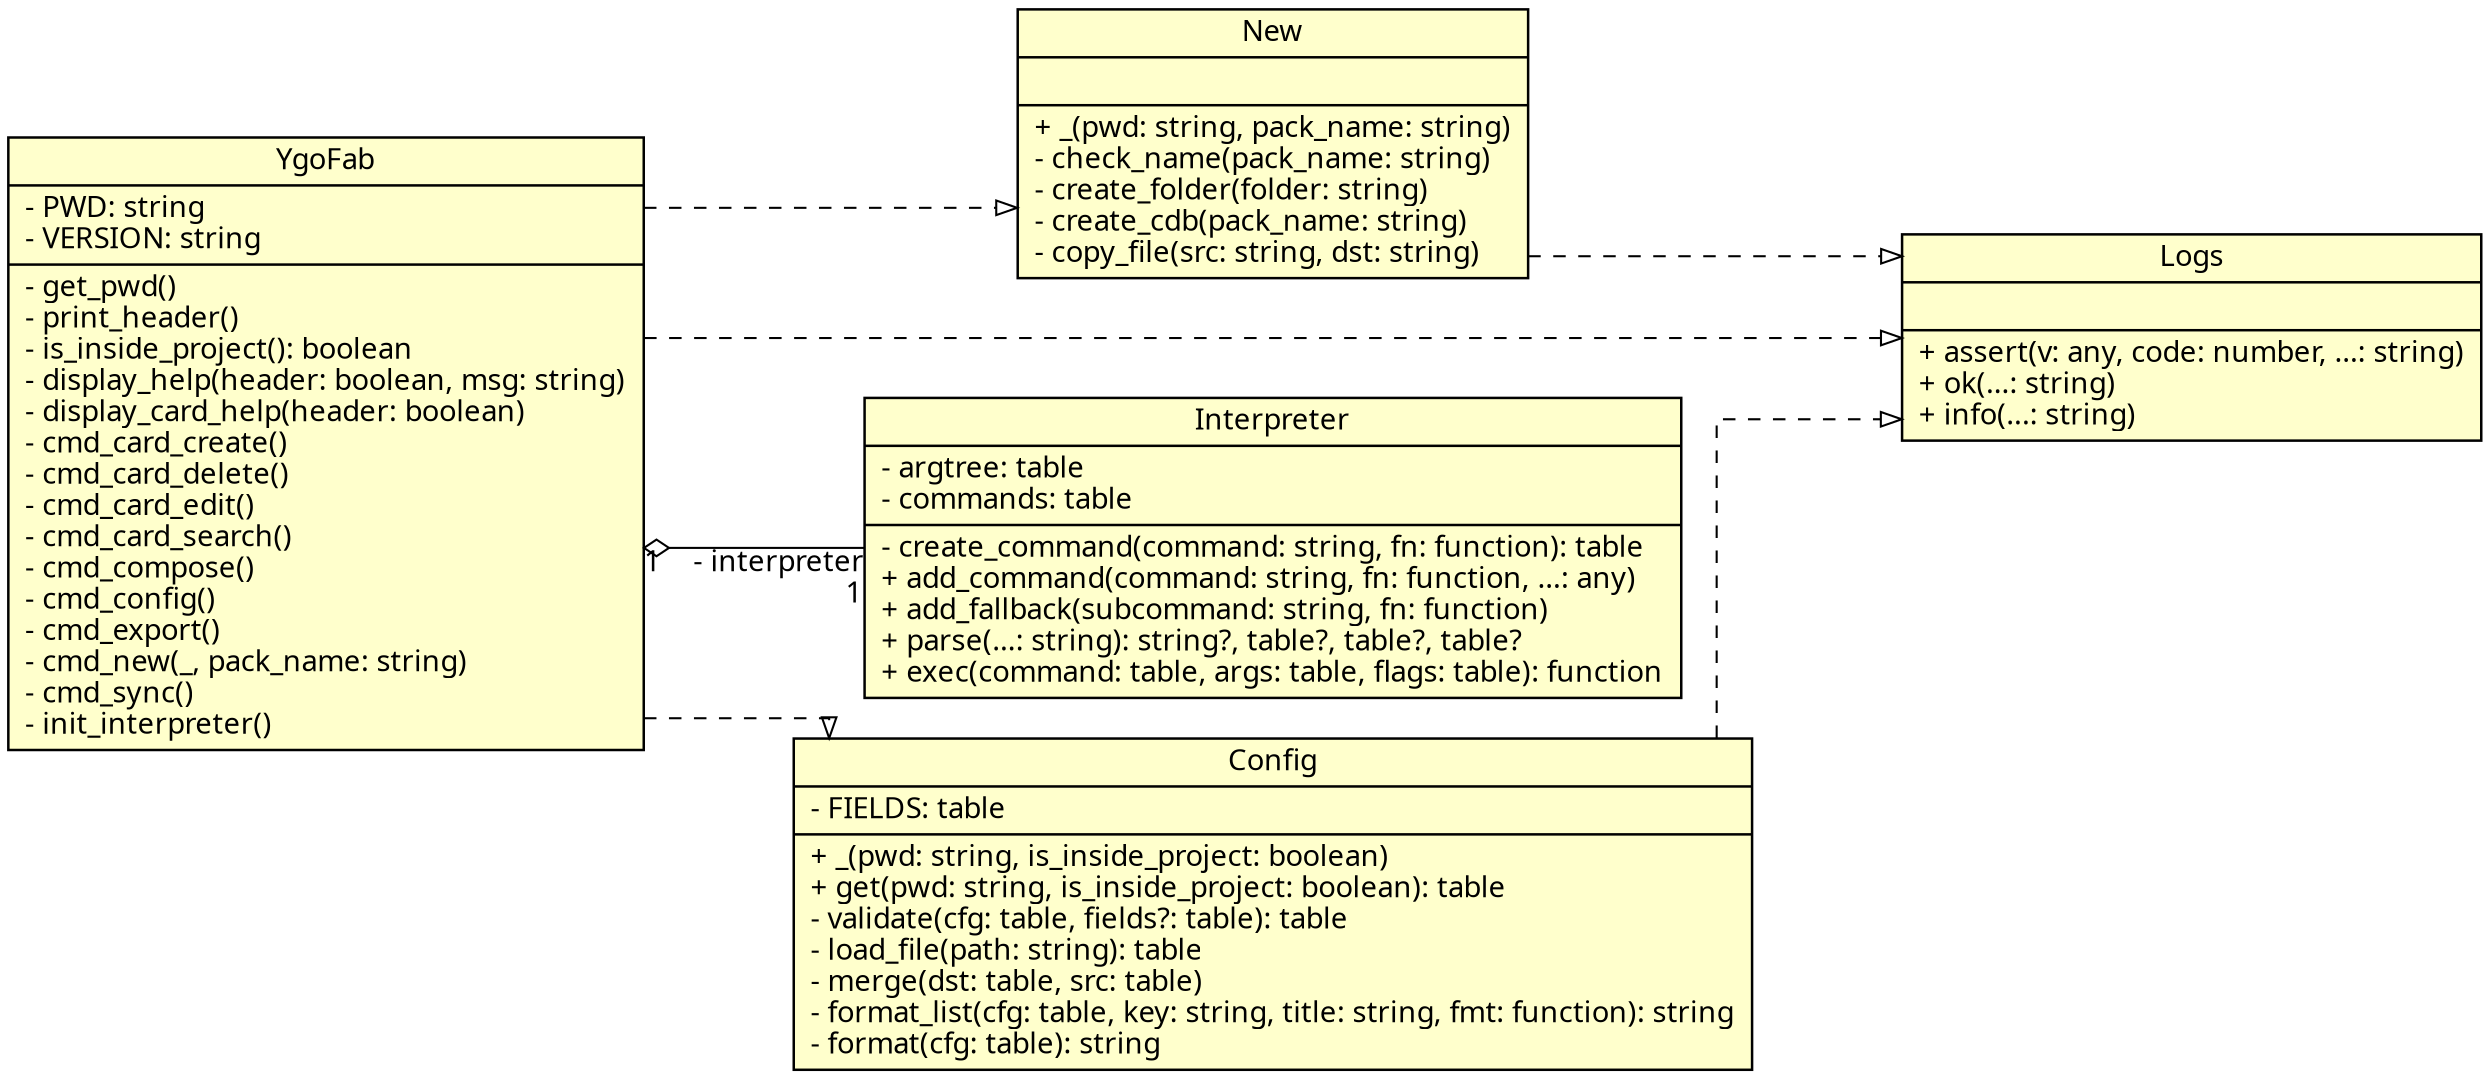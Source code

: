 digraph {
  dpi = 150
  splines = ortho
  fontname = "mono"
  rankdir = "LR"
  ranksep = 1
  edge [fontname = "Ubuntu Mono", dir="both"]
  node [
    shape = record,
    fontname = "Ubuntu Mono",
    style = filled,
    fillcolor = "#ffffcc",
    penwidth = 1.2
  ]
  ygofab [label=" YgoFab |
- PWD: string\l
- VERSION: string\l
  |
- get_pwd()\l
- print_header()\l
- is_inside_project(): boolean\l
- display_help(header: boolean, msg: string)\l
- display_card_help(header: boolean)\l
- cmd_card_create()\l
- cmd_card_delete()\l
- cmd_card_edit()\l
- cmd_card_search()\l
- cmd_compose()\l
- cmd_config()\l
- cmd_export()\l
- cmd_new(_, pack_name: string)\l
- cmd_sync()\l
- init_interpreter()\l
  "]
  new [label=" New | |
+ _(pwd: string, pack_name: string)\l
- check_name(pack_name: string)\l
- create_folder(folder: string)\l
- create_cdb(pack_name: string)\l
- copy_file(src: string, dst: string)\l
  }"]
  logs [label="{ Logs | |
+ assert(v: any, code: number, ...: string)\l
+ ok(...: string)\l
+ info(...: string)\l
  "]
  interpreter [label=" Interpreter |
- argtree: table\l
- commands: table\l
  |
- create_command(command: string, fn: function): table\l
+ add_command(command: string, fn: function, ...: any)\l
+ add_fallback(subcommand: string, fn: function)\l
+ parse(...: string): string?, table?, table?, table?\l
+ exec(command: table, args: table, flags: table): function\l
  "]
  logs [label=" Logs | |
+ assert(v: any, code: number, ...: string)\l
+ ok(...: string)\l
+ info(...: string)\l
  "]
  config [label=" Config |
- FIELDS: table\l
  |
+ _(pwd: string, is_inside_project: boolean)\l
+ get(pwd: string, is_inside_project: boolean): table\l
- validate(cfg: table, fields?: table): table\l
- load_file(path: string): table\l
- merge(dst: table, src: table)\l
- format_list(cfg: table, key: string, title: string, fmt: function): string\l
- format(cfg: table): string\l
  "]
  ygofab -> interpreter [
    taillabel="1"
    headlabel="- interpreter\r1\r"
    arrowtail="odiamond"
    arrowhead="none"
  ]
  ygofab -> logs [
    style = "dashed"
    arrowhead = "empty"
    arrowtail = "none"
  ]
  new -> logs [
    style = "dashed"
    arrowhead = "empty"
    arrowtail = "none"
  ]
  config -> logs [
    style = "dashed"
    arrowhead = "empty"
    arrowtail = "none"
  ]
  ygofab -> new [
    style = "dashed"
    arrowhead = "empty"
    arrowtail = "none"
  ]
  ygofab -> config [
    style = "dashed"
    arrowhead = "empty"
    arrowtail = "none"
  ]
}
